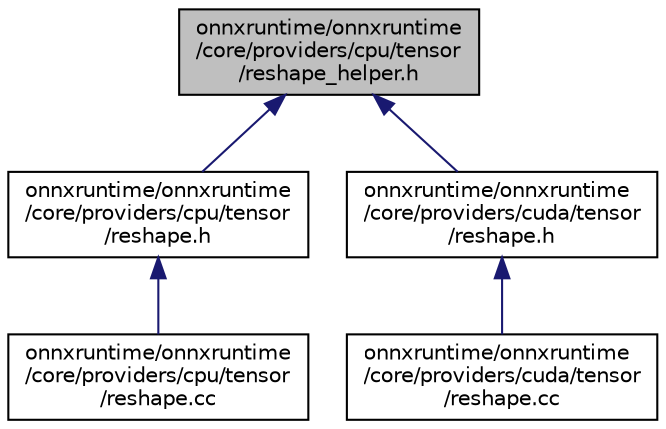 digraph "onnxruntime/onnxruntime/core/providers/cpu/tensor/reshape_helper.h"
{
  edge [fontname="Helvetica",fontsize="10",labelfontname="Helvetica",labelfontsize="10"];
  node [fontname="Helvetica",fontsize="10",shape=record];
  Node40 [label="onnxruntime/onnxruntime\l/core/providers/cpu/tensor\l/reshape_helper.h",height=0.2,width=0.4,color="black", fillcolor="grey75", style="filled", fontcolor="black"];
  Node40 -> Node41 [dir="back",color="midnightblue",fontsize="10",style="solid",fontname="Helvetica"];
  Node41 [label="onnxruntime/onnxruntime\l/core/providers/cpu/tensor\l/reshape.h",height=0.2,width=0.4,color="black", fillcolor="white", style="filled",URL="$cpu_2tensor_2reshape_8h.html"];
  Node41 -> Node42 [dir="back",color="midnightblue",fontsize="10",style="solid",fontname="Helvetica"];
  Node42 [label="onnxruntime/onnxruntime\l/core/providers/cpu/tensor\l/reshape.cc",height=0.2,width=0.4,color="black", fillcolor="white", style="filled",URL="$cpu_2tensor_2reshape_8cc.html"];
  Node40 -> Node43 [dir="back",color="midnightblue",fontsize="10",style="solid",fontname="Helvetica"];
  Node43 [label="onnxruntime/onnxruntime\l/core/providers/cuda/tensor\l/reshape.h",height=0.2,width=0.4,color="black", fillcolor="white", style="filled",URL="$cuda_2tensor_2reshape_8h.html"];
  Node43 -> Node44 [dir="back",color="midnightblue",fontsize="10",style="solid",fontname="Helvetica"];
  Node44 [label="onnxruntime/onnxruntime\l/core/providers/cuda/tensor\l/reshape.cc",height=0.2,width=0.4,color="black", fillcolor="white", style="filled",URL="$cuda_2tensor_2reshape_8cc.html"];
}
